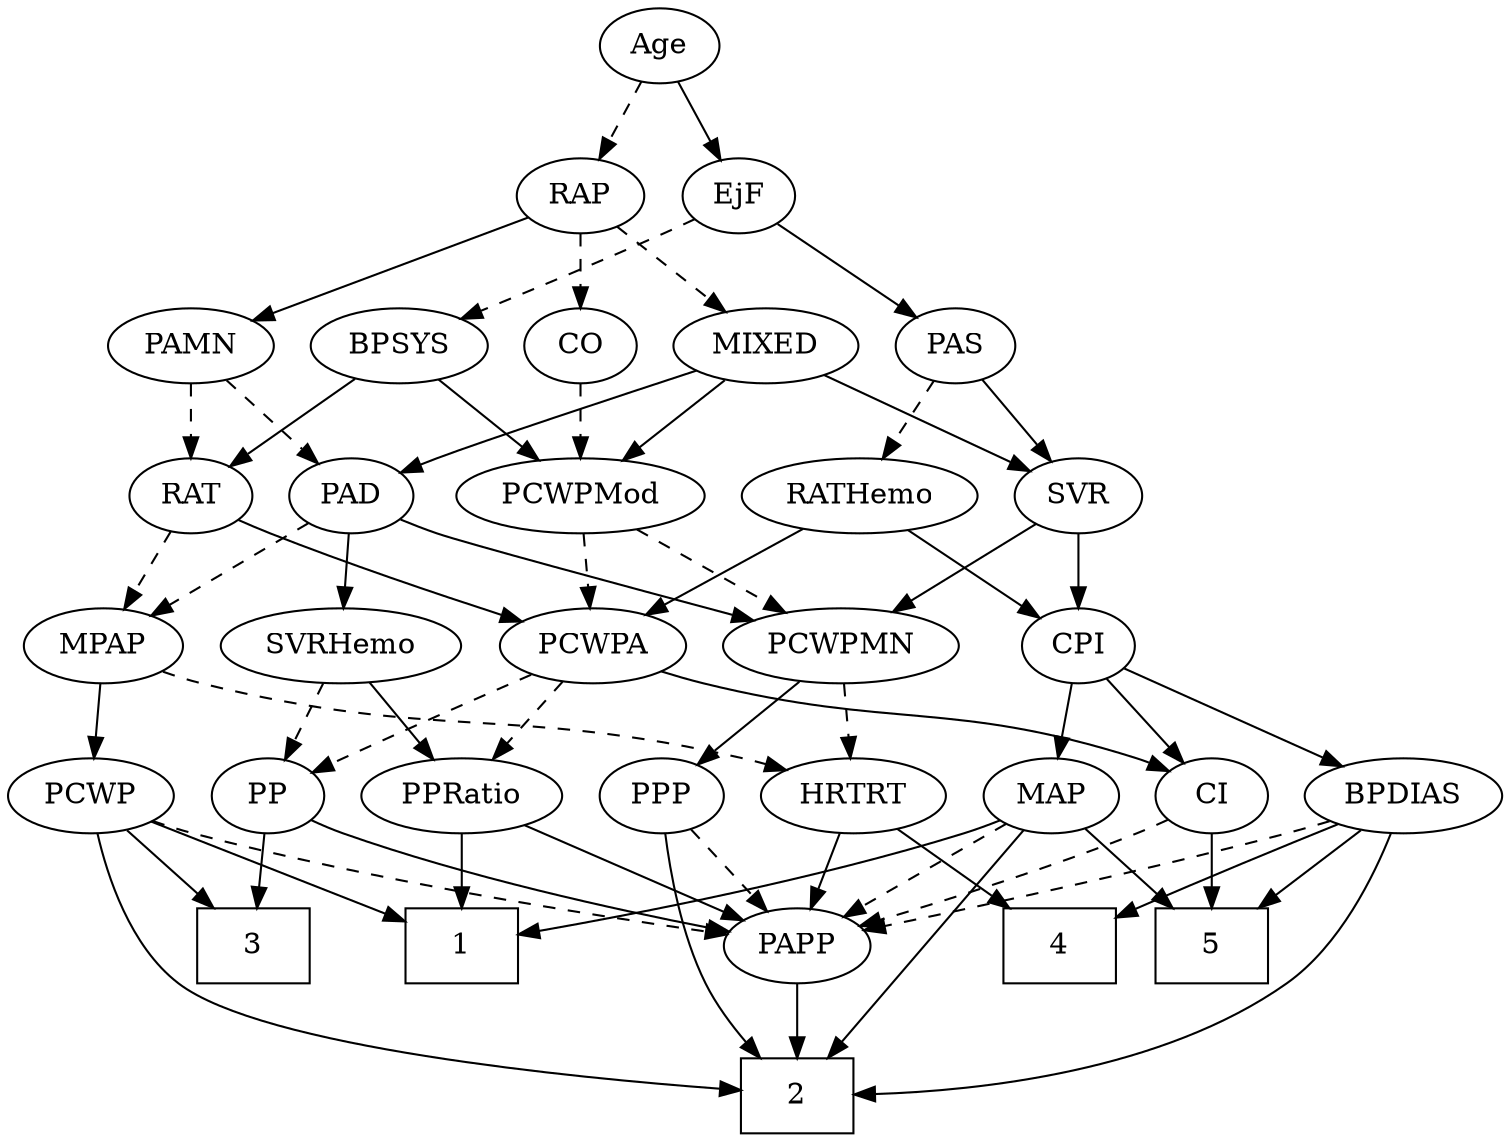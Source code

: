 strict digraph {
	graph [bb="0,0,663.34,540"];
	node [label="\N"];
	1	[height=0.5,
		pos="463.25,90",
		shape=box,
		width=0.75];
	2	[height=0.5,
		pos="327.25,18",
		shape=box,
		width=0.75];
	3	[height=0.5,
		pos="554.25,90",
		shape=box,
		width=0.75];
	4	[height=0.5,
		pos="250.25,90",
		shape=box,
		width=0.75];
	5	[height=0.5,
		pos="129.25,90",
		shape=box,
		width=0.75];
	Age	[height=0.5,
		pos="376.25,522",
		width=0.75];
	EjF	[height=0.5,
		pos="340.25,450",
		width=0.75];
	Age -> EjF	[pos="e,348.55,467.15 367.9,504.76 363.53,496.28 358.1,485.71 353.2,476.2",
		style=solid];
	RAP	[height=0.5,
		pos="413.25,450",
		width=0.77632];
	Age -> RAP	[pos="e,404.71,467.15 384.83,504.76 389.31,496.28 394.9,485.71 399.93,476.2",
		style=dashed];
	BPSYS	[height=0.5,
		pos="496.25,378",
		width=1.0471];
	EjF -> BPSYS	[pos="e,468.99,390.8 361.53,438.84 366.35,436.57 371.47,434.18 376.25,432 404.1,419.27 435.8,405.29 459.63,394.89",
		style=dashed];
	PAS	[height=0.5,
		pos="243.25,378",
		width=0.75];
	EjF -> PAS	[pos="e,260.92,391.76 322.45,436.16 307.55,425.41 286.07,409.91 269.24,397.76",
		style=solid];
	MIXED	[height=0.5,
		pos="328.25,378",
		width=1.1193];
	RAP -> MIXED	[pos="e,346.78,394.26 396.45,435.17 384.59,425.4 368.46,412.11 354.85,400.91",
		style=dashed];
	CO	[height=0.5,
		pos="413.25,378",
		width=0.75];
	RAP -> CO	[pos="e,413.25,396.1 413.25,431.7 413.25,423.98 413.25,414.71 413.25,406.11",
		style=dashed];
	PAMN	[height=0.5,
		pos="588.25,378",
		width=1.011];
	RAP -> PAMN	[pos="e,560.88,389.95 436.48,439.7 465.89,427.94 516.87,407.55 551.56,393.68",
		style=solid];
	PAD	[height=0.5,
		pos="514.25,306",
		width=0.79437];
	MIXED -> PAD	[pos="e,491.49,316.92 359.19,366.31 388.87,355.93 434.85,339.51 474.25,324 476.79,323 479.42,321.94 482.05,320.86",
		style=solid];
	SVR	[height=0.5,
		pos="199.25,306",
		width=0.77632];
	MIXED -> SVR	[pos="e,219.89,318.2 303.68,363.67 282.35,352.09 251.41,335.31 228.74,323.01",
		style=solid];
	PCWPMod	[height=0.5,
		pos="413.25,306",
		width=1.4443];
	MIXED -> PCWPMod	[pos="e,393.95,322.89 346.69,361.81 358.15,352.38 373.08,340.08 385.89,329.53",
		style=solid];
	MPAP	[height=0.5,
		pos="621.25,234",
		width=0.97491];
	PCWP	[height=0.5,
		pos="628.25,162",
		width=0.97491];
	MPAP -> PCWP	[pos="e,626.54,180.1 622.98,215.7 623.75,207.98 624.68,198.71 625.54,190.11",
		style=solid];
	HRTRT	[height=0.5,
		pos="293.25,162",
		width=1.1013];
	MPAP -> HRTRT	[pos="e,322.78,174.22 595.03,221.81 589.25,219.64 583.1,217.56 577.25,216 475.14,188.8 444.81,205.42 342.25,180 339.06,179.21 335.78,178.3 \
332.51,177.32",
		style=dashed];
	RAT	[height=0.5,
		pos="588.25,306",
		width=0.75827];
	BPSYS -> RAT	[pos="e,570.94,320.17 515.76,362.15 529.43,351.75 547.83,337.75 562.67,326.46",
		style=solid];
	BPSYS -> PCWPMod	[pos="e,432.09,322.89 478.24,361.81 467.05,352.38 452.47,340.08 439.95,329.53",
		style=solid];
	PAD -> MPAP	[pos="e,600.45,248.6 533.38,292.49 549.67,281.83 573.34,266.34 592.01,254.13",
		style=dashed];
	PCWPMN	[height=0.5,
		pos="298.25,234",
		width=1.3902];
	PAD -> PCWPMN	[pos="e,336.24,245.91 491.57,294.86 485.96,292.48 479.92,290.05 474.25,288 450.65,279.46 389.64,261.42 346.07,248.76",
		style=solid];
	SVRHemo	[height=0.5,
		pos="518.25,234",
		width=1.3902];
	PAD -> SVRHemo	[pos="e,517.27,252.1 515.24,287.7 515.68,279.98 516.21,270.71 516.7,262.11",
		style=solid];
	CO -> PCWPMod	[pos="e,413.25,324.1 413.25,359.7 413.25,351.98 413.25,342.71 413.25,334.11",
		style=dashed];
	RATHemo	[height=0.5,
		pos="294.25,306",
		width=1.3721];
	PAS -> RATHemo	[pos="e,282.25,323.47 254.56,361.46 260.92,352.74 269,341.65 276.21,331.76",
		style=dashed];
	PAS -> SVR	[pos="e,209.5,323.31 233.26,361.12 227.83,352.47 220.98,341.58 214.86,331.83",
		style=solid];
	PAMN -> PAD	[pos="e,529.51,321.44 572.19,361.81 561.9,352.08 548.38,339.29 536.99,328.52",
		style=dashed];
	PAMN -> RAT	[pos="e,588.25,324.1 588.25,359.7 588.25,351.98 588.25,342.71 588.25,334.11",
		style=dashed];
	CPI	[height=0.5,
		pos="199.25,234",
		width=0.75];
	RATHemo -> CPI	[pos="e,216.77,247.91 273.16,289.46 259,279.03 240.24,265.2 225.16,254.09",
		style=solid];
	PCWPA	[height=0.5,
		pos="408.25,234",
		width=1.1555];
	RATHemo -> PCWPA	[pos="e,385.27,249.11 318.42,290.15 335.39,279.74 358.23,265.71 376.64,254.41",
		style=solid];
	BPDIAS	[height=0.5,
		pos="42.246,162",
		width=1.1735];
	CPI -> BPDIAS	[pos="e,70.247,175.48 177.42,223.27 152.17,212.01 110.2,193.3 79.706,179.7",
		style=solid];
	MAP	[height=0.5,
		pos="205.25,162",
		width=0.84854];
	CPI -> MAP	[pos="e,203.78,180.1 200.73,215.7 201.39,207.98 202.19,198.71 202.92,190.11",
		style=solid];
	CI	[height=0.5,
		pos="129.25,162",
		width=0.75];
	CPI -> CI	[pos="e,143.73,177.49 184.74,218.5 174.98,208.73 161.94,195.69 150.95,184.7",
		style=solid];
	RAT -> MPAP	[pos="e,613.25,251.96 596.07,288.41 599.91,280.25 604.64,270.22 608.96,261.07",
		style=dashed];
	RAT -> PCWPA	[pos="e,440.02,245.79 567.07,294.62 562.23,292.35 557.09,290.03 552.25,288 518.18,273.72 478.78,259.36 449.81,249.2",
		style=solid];
	SVR -> CPI	[pos="e,199.25,252.1 199.25,287.7 199.25,279.98 199.25,270.71 199.25,262.11",
		style=solid];
	SVR -> PCWPMN	[pos="e,276.4,250.45 217.4,292.16 231.57,282.14 251.55,268.02 268.11,256.31",
		style=solid];
	PCWPMod -> PCWPA	[pos="e,409.47,252.1 412.01,287.7 411.46,279.98 410.8,270.71 410.18,262.11",
		style=dashed];
	PCWPMod -> PCWPMN	[pos="e,322.48,249.75 388.58,289.98 371.79,279.76 349.38,266.13 331.09,254.99",
		style=dashed];
	PP	[height=0.5,
		pos="548.25,162",
		width=0.75];
	PCWPA -> PP	[pos="e,527.06,173.59 434.58,219.83 458.32,207.96 493.21,190.52 518.07,178.09",
		style=dashed];
	PPRatio	[height=0.5,
		pos="463.25,162",
		width=1.1013];
	PCWPA -> PPRatio	[pos="e,450.56,179.15 421,216.76 427.94,207.93 436.67,196.83 444.38,187.01",
		style=dashed];
	PCWPA -> CI	[pos="e,149.82,173.82 377.16,221.89 370.63,219.77 363.75,217.69 357.25,216 273.2,194.22 247.84,206.76 165.25,180 163.32,179.38 161.37,\
178.67 159.42,177.92",
		style=solid];
	PPP	[height=0.5,
		pos="378.25,162",
		width=0.75];
	PCWPMN -> PPP	[pos="e,362.59,176.7 316.4,217.12 327.82,207.12 342.67,194.13 354.95,183.38",
		style=solid];
	PCWPMN -> HRTRT	[pos="e,294.47,180.1 297.01,215.7 296.46,207.98 295.8,198.71 295.18,190.11",
		style=dashed];
	SVRHemo -> PP	[pos="e,541.05,179.79 525.51,216.05 528.97,207.97 533.19,198.12 537.06,189.11",
		style=dashed];
	SVRHemo -> PPRatio	[pos="e,476.19,179.47 505.21,216.41 498.43,207.78 490.01,197.06 482.49,187.5",
		style=solid];
	BPDIAS -> 2	[pos="e,300.19,18.376 47.281,144.07 54.23,123.73 68.759,90.103 93.246,72 152.07,28.515 240.3,19.75 289.92,18.533",
		style=solid];
	BPDIAS -> 4	[pos="e,223.14,100.12 74.29,150.22 111.9,137.56 174.13,116.62 213.62,103.33",
		style=solid];
	BPDIAS -> 5	[pos="e,107.96,108.13 61.124,145.81 72.439,136.71 87.067,124.94 99.867,114.64",
		style=solid];
	PAPP	[height=0.5,
		pos="327.25,90",
		width=0.88464];
	BPDIAS -> PAPP	[pos="e,303.27,101.92 73.603,149.8 80.051,147.71 86.831,145.66 93.246,144 177.72,122.15 202.6,132.85 286.25,108 288.7,107.27 291.21,106.44 \
293.72,105.56",
		style=dashed];
	MAP -> 1	[pos="e,436.19,95.973 228.5,150.08 233.62,147.9 239.07,145.74 244.25,144 306.89,122.94 382.24,106.59 426.24,97.912",
		style=solid];
	MAP -> 2	[pos="e,299.95,23.836 202.32,143.88 199.99,124.59 199.25,93.161 214.25,72 231.94,47.028 264.51,33.477 290.15,26.348",
		style=solid];
	MAP -> 5	[pos="e,147.92,108.2 189.5,146.5 179.68,137.45 166.8,125.59 155.46,115.15",
		style=solid];
	MAP -> PAPP	[pos="e,305.42,103.52 226.5,148.81 245.85,137.7 274.66,121.17 296.52,108.63",
		style=dashed];
	PP -> 3	[pos="e,552.78,108.1 549.73,143.7 550.39,135.98 551.19,126.71 551.92,118.11",
		style=solid];
	PP -> PAPP	[pos="e,356.24,97.756 527.17,150.35 522.33,148.1 517.16,145.85 512.25,144 462.95,125.44 404.19,109.64 366.34,100.23",
		style=solid];
	PPP -> 2	[pos="e,344.38,36.079 379.01,143.93 379.24,125.51 377.83,95.632 368.25,72 364.18,61.974 357.66,52.238 351,43.904",
		style=solid];
	PPP -> PAPP	[pos="e,338.89,106.98 366.93,145.46 360.48,136.62 352.26,125.34 344.98,115.34",
		style=dashed];
	PPRatio -> 1	[pos="e,463.25,108.1 463.25,143.7 463.25,135.98 463.25,126.71 463.25,118.11",
		style=solid];
	PPRatio -> PAPP	[pos="e,350.11,102.77 437.98,148 415.74,136.55 383.24,119.82 359.19,107.44",
		style=solid];
	PCWP -> 1	[pos="e,490.37,102.51 602.1,149.91 574.55,138.22 530.94,119.72 499.95,106.57",
		style=solid];
	PCWP -> 2	[pos="e,354.31,21.279 625.76,143.72 621.89,123.36 612.4,90.027 590.25,72 556.02,44.152 428.42,28.495 364.38,22.237",
		style=solid];
	PCWP -> 3	[pos="e,572.35,108.13 612.19,145.81 602.75,136.88 590.6,125.38 579.86,115.23",
		style=solid];
	PCWP -> PAPP	[pos="e,357.26,96.542 601.97,150.03 596.19,147.85 590.06,145.71 584.25,144 544.07,132.18 429.03,110 367.39,98.438",
		style=dashed];
	CI -> 5	[pos="e,129.25,108.1 129.25,143.7 129.25,135.98 129.25,126.71 129.25,118.11",
		style=solid];
	CI -> PAPP	[pos="e,302.69,101.67 150.33,150.39 155.17,148.14 160.34,145.88 165.25,144 217.65,123.96 233.37,126.77 286.25,108 288.51,107.2 290.84,\
106.33 293.17,105.44",
		style=dashed];
	PAPP -> 2	[pos="e,327.25,36.104 327.25,71.697 327.25,63.983 327.25,54.712 327.25,46.112",
		style=solid];
	HRTRT -> 4	[pos="e,260.96,108.45 283.06,144.41 278.06,136.28 271.93,126.31 266.33,117.18",
		style=solid];
	HRTRT -> PAPP	[pos="e,319.09,107.79 301.48,144.05 305.44,135.89 310.29,125.91 314.7,116.82",
		style=solid];
}
